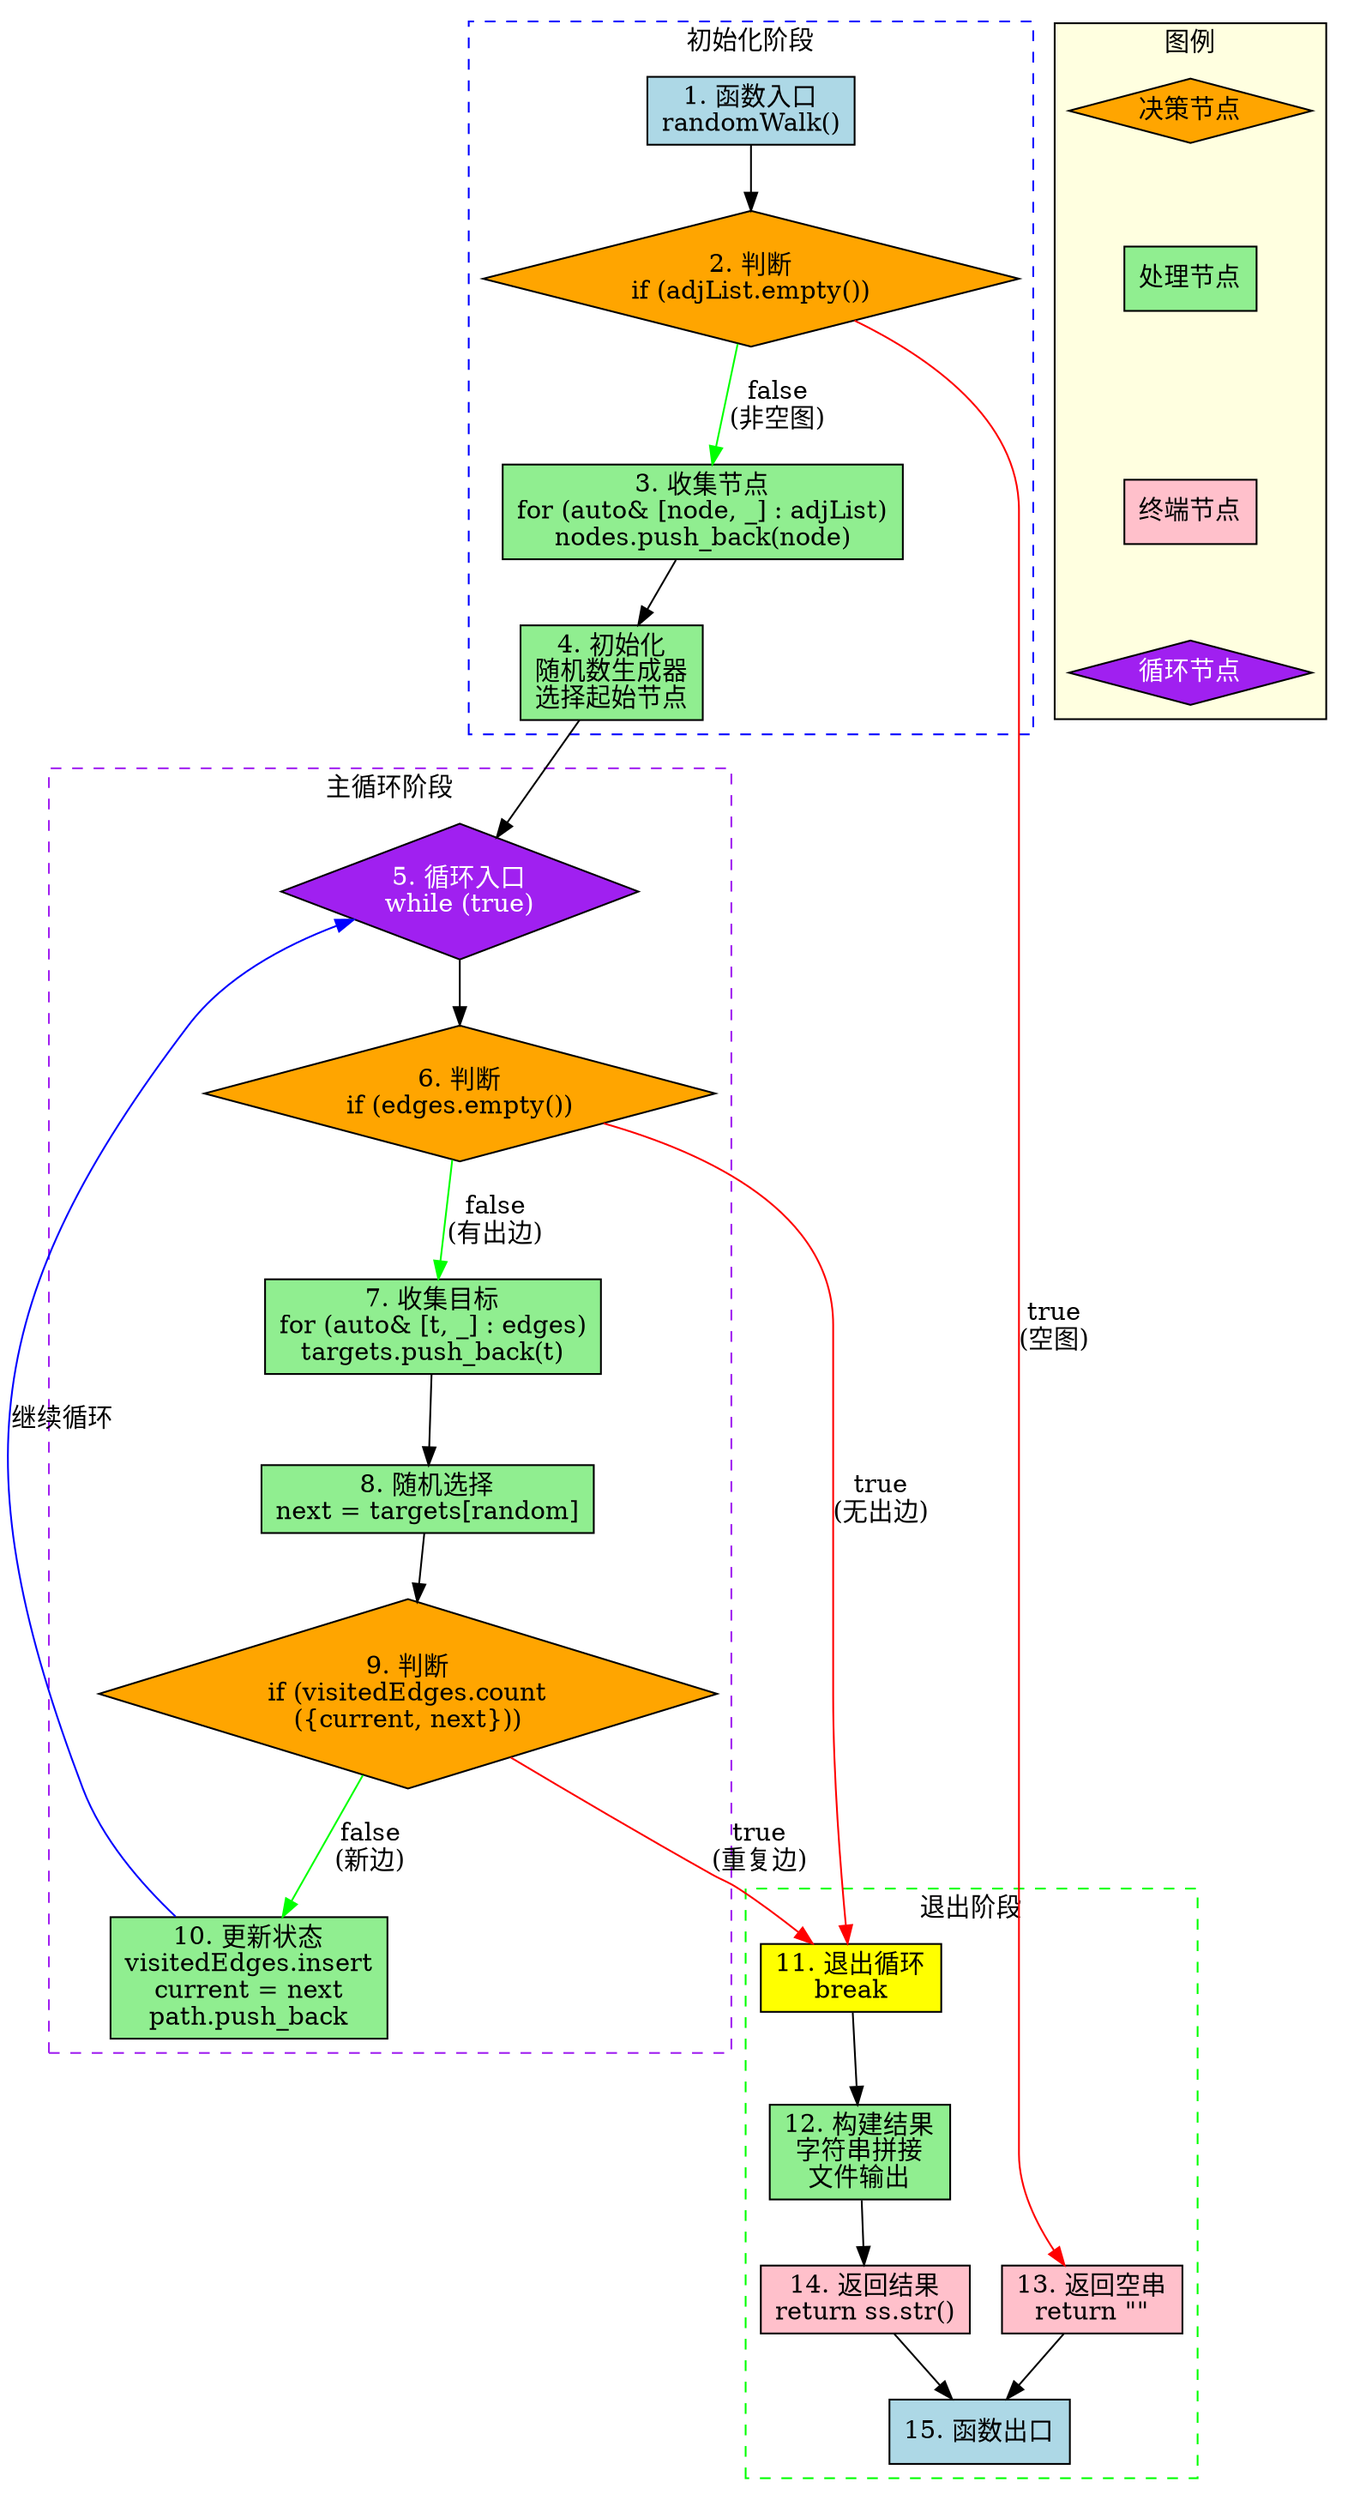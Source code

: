 digraph RandomWalkCFG {
    rankdir=TB;
    node [shape=box, style=filled];
    
    // 节点定义
    N1 [label="1. 函数入口\nrandomWalk()", fillcolor=lightblue];
    N2 [label="2. 判断\nif (adjList.empty())", shape=diamond, fillcolor=orange];
    N3 [label="3. 收集节点\nfor (auto& [node, _] : adjList)\nnodes.push_back(node)", fillcolor=lightgreen];
    N4 [label="4. 初始化\n随机数生成器\n选择起始节点", fillcolor=lightgreen];
    N5 [label="5. 循环入口\nwhile (true)", shape=diamond, fillcolor=purple, fontcolor=white];
    N6 [label="6. 判断\nif (edges.empty())", shape=diamond, fillcolor=orange];
    N7 [label="7. 收集目标\nfor (auto& [t, _] : edges)\ntargets.push_back(t)", fillcolor=lightgreen];
    N8 [label="8. 随机选择\nnext = targets[random]", fillcolor=lightgreen];
    N9 [label="9. 判断\nif (visitedEdges.count\n({current, next}))", shape=diamond, fillcolor=orange];
    N10 [label="10. 更新状态\nvisitedEdges.insert\ncurrent = next\npath.push_back", fillcolor=lightgreen];
    N11 [label="11. 退出循环\nbreak", fillcolor=yellow];
    N12 [label="12. 构建结果\n字符串拼接\n文件输出", fillcolor=lightgreen];
    N13 [label="13. 返回空串\nreturn \"\"", fillcolor=pink];
    N14 [label="14. 返回结果\nreturn ss.str()", fillcolor=pink];
    N15 [label="15. 函数出口", fillcolor=lightblue];
    
    // 边定义
    N1 -> N2;
    N2 -> N13 [label="true\n(空图)", color=red];
    N2 -> N3 [label="false\n(非空图)", color=green];
    N3 -> N4;
    N4 -> N5;
    N5 -> N6;
    N6 -> N11 [label="true\n(无出边)", color=red];
    N6 -> N7 [label="false\n(有出边)", color=green];
    N7 -> N8;
    N8 -> N9;
    N9 -> N11 [label="true\n(重复边)", color=red];
    N9 -> N10 [label="false\n(新边)", color=green];
    N10 -> N5 [label="继续循环", color=blue];
    N11 -> N12;
    N12 -> N14;
    N13 -> N15;
    N14 -> N15;
    
    // 子图分组
    subgraph cluster_init {
        label="初始化阶段";
        style=dashed;
        color=blue;
        N1; N2; N3; N4;
    }
    
    subgraph cluster_loop {
        label="主循环阶段";
        style=dashed;
        color=purple;
        N5; N6; N7; N8; N9; N10;
    }
    
    subgraph cluster_exit {
        label="退出阶段";
        style=dashed;
        color=green;
        N11; N12; N13; N14; N15;
    }
    
    // 图例
    subgraph cluster_legend {
        label="图例";
        style=filled;
        fillcolor=lightyellow;
        
        legend_decision [label="决策节点", shape=diamond, fillcolor=orange];
        legend_process [label="处理节点", shape=box, fillcolor=lightgreen];
        legend_terminal [label="终端节点", shape=box, fillcolor=pink];
        legend_loop [label="循环节点", shape=diamond, fillcolor=purple, fontcolor=white];
        
        legend_decision -> legend_process [style=invis];
        legend_process -> legend_terminal [style=invis];
        legend_terminal -> legend_loop [style=invis];
    }
} 